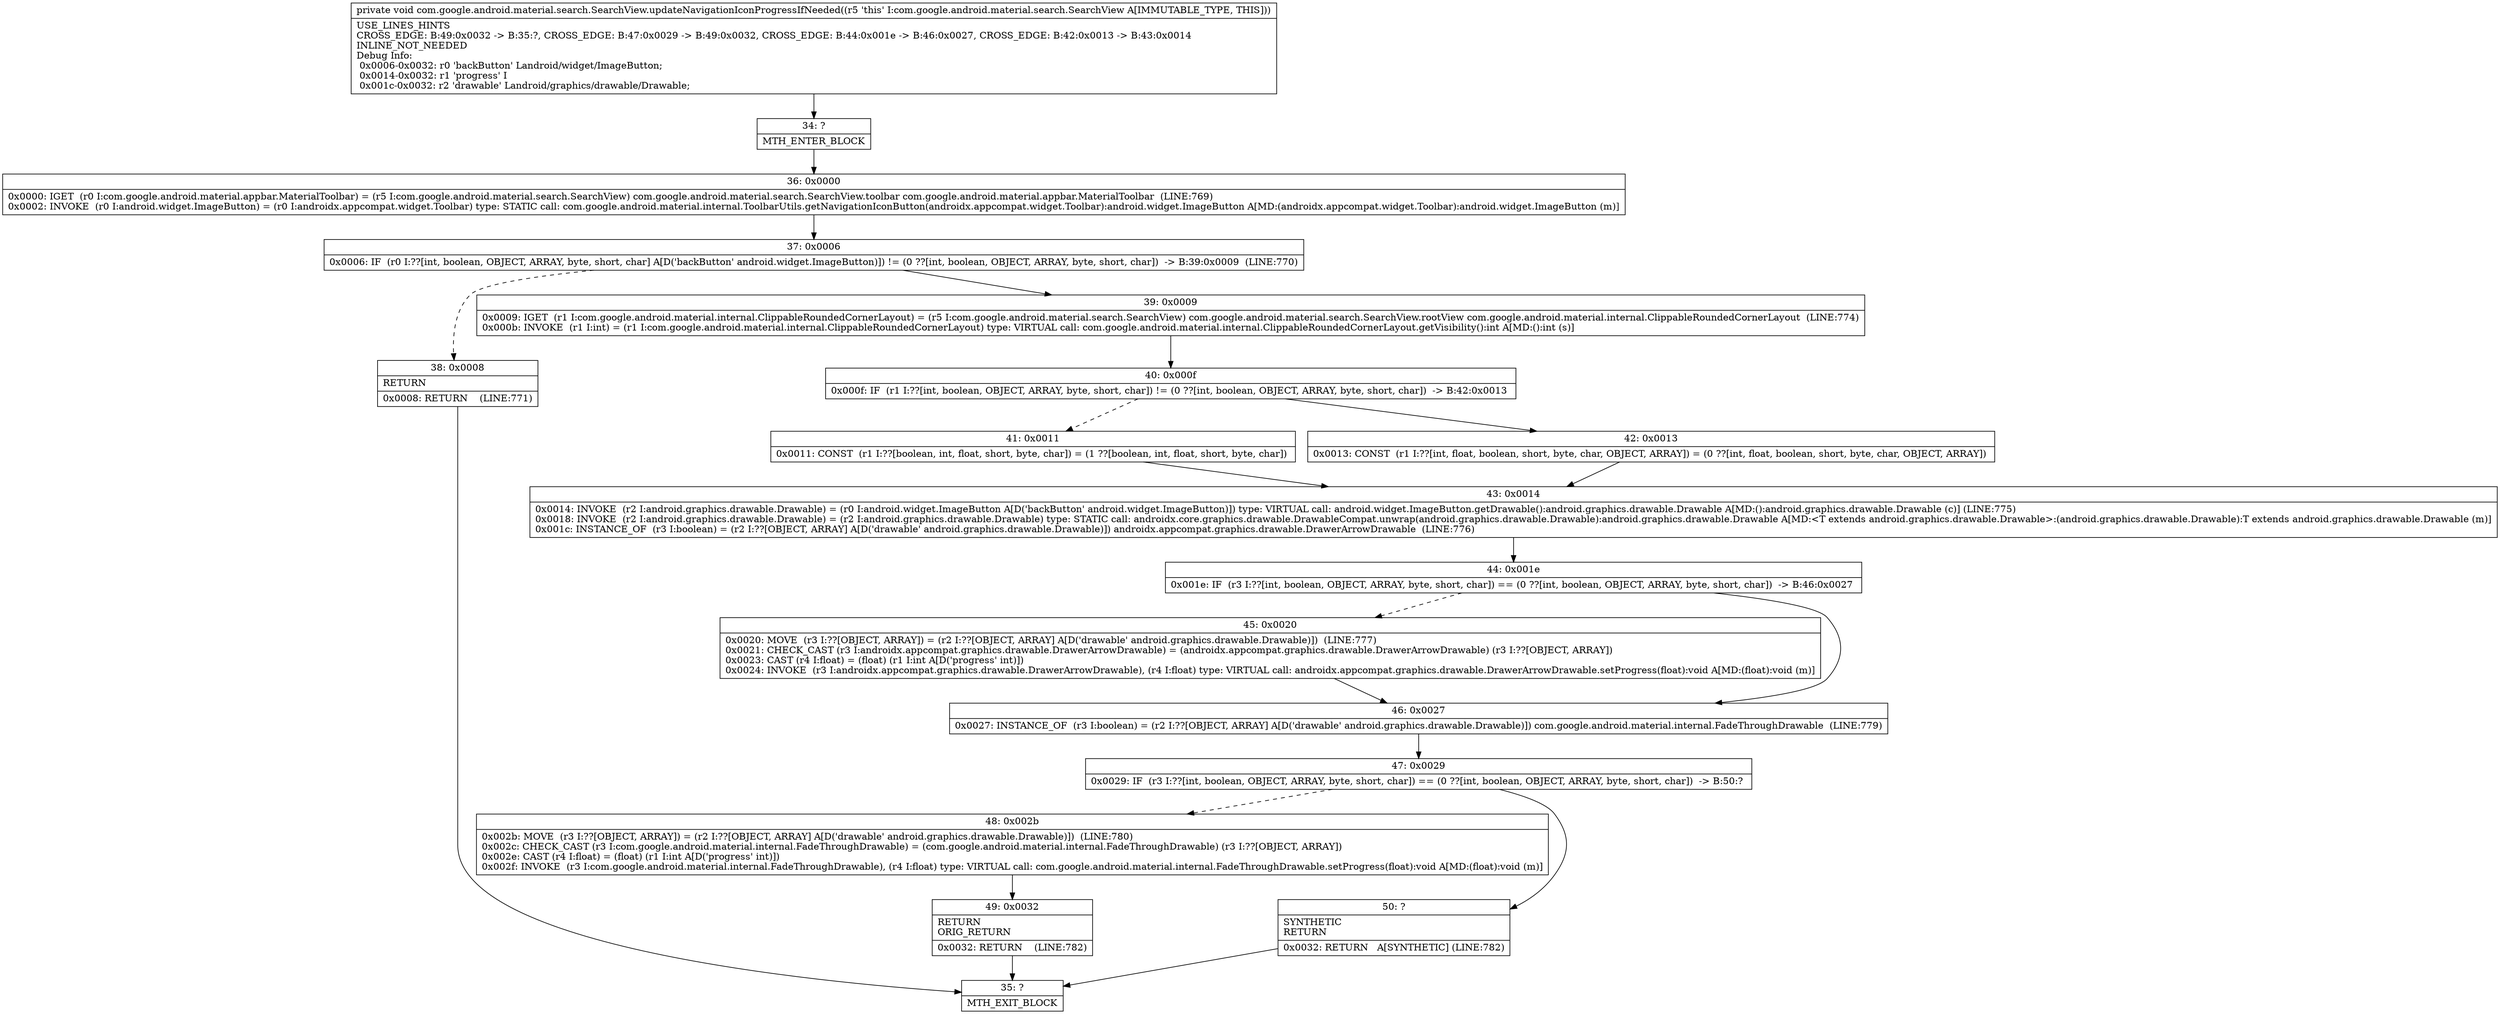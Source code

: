 digraph "CFG forcom.google.android.material.search.SearchView.updateNavigationIconProgressIfNeeded()V" {
Node_34 [shape=record,label="{34\:\ ?|MTH_ENTER_BLOCK\l}"];
Node_36 [shape=record,label="{36\:\ 0x0000|0x0000: IGET  (r0 I:com.google.android.material.appbar.MaterialToolbar) = (r5 I:com.google.android.material.search.SearchView) com.google.android.material.search.SearchView.toolbar com.google.android.material.appbar.MaterialToolbar  (LINE:769)\l0x0002: INVOKE  (r0 I:android.widget.ImageButton) = (r0 I:androidx.appcompat.widget.Toolbar) type: STATIC call: com.google.android.material.internal.ToolbarUtils.getNavigationIconButton(androidx.appcompat.widget.Toolbar):android.widget.ImageButton A[MD:(androidx.appcompat.widget.Toolbar):android.widget.ImageButton (m)]\l}"];
Node_37 [shape=record,label="{37\:\ 0x0006|0x0006: IF  (r0 I:??[int, boolean, OBJECT, ARRAY, byte, short, char] A[D('backButton' android.widget.ImageButton)]) != (0 ??[int, boolean, OBJECT, ARRAY, byte, short, char])  \-\> B:39:0x0009  (LINE:770)\l}"];
Node_38 [shape=record,label="{38\:\ 0x0008|RETURN\l|0x0008: RETURN    (LINE:771)\l}"];
Node_35 [shape=record,label="{35\:\ ?|MTH_EXIT_BLOCK\l}"];
Node_39 [shape=record,label="{39\:\ 0x0009|0x0009: IGET  (r1 I:com.google.android.material.internal.ClippableRoundedCornerLayout) = (r5 I:com.google.android.material.search.SearchView) com.google.android.material.search.SearchView.rootView com.google.android.material.internal.ClippableRoundedCornerLayout  (LINE:774)\l0x000b: INVOKE  (r1 I:int) = (r1 I:com.google.android.material.internal.ClippableRoundedCornerLayout) type: VIRTUAL call: com.google.android.material.internal.ClippableRoundedCornerLayout.getVisibility():int A[MD:():int (s)]\l}"];
Node_40 [shape=record,label="{40\:\ 0x000f|0x000f: IF  (r1 I:??[int, boolean, OBJECT, ARRAY, byte, short, char]) != (0 ??[int, boolean, OBJECT, ARRAY, byte, short, char])  \-\> B:42:0x0013 \l}"];
Node_41 [shape=record,label="{41\:\ 0x0011|0x0011: CONST  (r1 I:??[boolean, int, float, short, byte, char]) = (1 ??[boolean, int, float, short, byte, char]) \l}"];
Node_43 [shape=record,label="{43\:\ 0x0014|0x0014: INVOKE  (r2 I:android.graphics.drawable.Drawable) = (r0 I:android.widget.ImageButton A[D('backButton' android.widget.ImageButton)]) type: VIRTUAL call: android.widget.ImageButton.getDrawable():android.graphics.drawable.Drawable A[MD:():android.graphics.drawable.Drawable (c)] (LINE:775)\l0x0018: INVOKE  (r2 I:android.graphics.drawable.Drawable) = (r2 I:android.graphics.drawable.Drawable) type: STATIC call: androidx.core.graphics.drawable.DrawableCompat.unwrap(android.graphics.drawable.Drawable):android.graphics.drawable.Drawable A[MD:\<T extends android.graphics.drawable.Drawable\>:(android.graphics.drawable.Drawable):T extends android.graphics.drawable.Drawable (m)]\l0x001c: INSTANCE_OF  (r3 I:boolean) = (r2 I:??[OBJECT, ARRAY] A[D('drawable' android.graphics.drawable.Drawable)]) androidx.appcompat.graphics.drawable.DrawerArrowDrawable  (LINE:776)\l}"];
Node_44 [shape=record,label="{44\:\ 0x001e|0x001e: IF  (r3 I:??[int, boolean, OBJECT, ARRAY, byte, short, char]) == (0 ??[int, boolean, OBJECT, ARRAY, byte, short, char])  \-\> B:46:0x0027 \l}"];
Node_45 [shape=record,label="{45\:\ 0x0020|0x0020: MOVE  (r3 I:??[OBJECT, ARRAY]) = (r2 I:??[OBJECT, ARRAY] A[D('drawable' android.graphics.drawable.Drawable)])  (LINE:777)\l0x0021: CHECK_CAST (r3 I:androidx.appcompat.graphics.drawable.DrawerArrowDrawable) = (androidx.appcompat.graphics.drawable.DrawerArrowDrawable) (r3 I:??[OBJECT, ARRAY]) \l0x0023: CAST (r4 I:float) = (float) (r1 I:int A[D('progress' int)]) \l0x0024: INVOKE  (r3 I:androidx.appcompat.graphics.drawable.DrawerArrowDrawable), (r4 I:float) type: VIRTUAL call: androidx.appcompat.graphics.drawable.DrawerArrowDrawable.setProgress(float):void A[MD:(float):void (m)]\l}"];
Node_46 [shape=record,label="{46\:\ 0x0027|0x0027: INSTANCE_OF  (r3 I:boolean) = (r2 I:??[OBJECT, ARRAY] A[D('drawable' android.graphics.drawable.Drawable)]) com.google.android.material.internal.FadeThroughDrawable  (LINE:779)\l}"];
Node_47 [shape=record,label="{47\:\ 0x0029|0x0029: IF  (r3 I:??[int, boolean, OBJECT, ARRAY, byte, short, char]) == (0 ??[int, boolean, OBJECT, ARRAY, byte, short, char])  \-\> B:50:? \l}"];
Node_48 [shape=record,label="{48\:\ 0x002b|0x002b: MOVE  (r3 I:??[OBJECT, ARRAY]) = (r2 I:??[OBJECT, ARRAY] A[D('drawable' android.graphics.drawable.Drawable)])  (LINE:780)\l0x002c: CHECK_CAST (r3 I:com.google.android.material.internal.FadeThroughDrawable) = (com.google.android.material.internal.FadeThroughDrawable) (r3 I:??[OBJECT, ARRAY]) \l0x002e: CAST (r4 I:float) = (float) (r1 I:int A[D('progress' int)]) \l0x002f: INVOKE  (r3 I:com.google.android.material.internal.FadeThroughDrawable), (r4 I:float) type: VIRTUAL call: com.google.android.material.internal.FadeThroughDrawable.setProgress(float):void A[MD:(float):void (m)]\l}"];
Node_49 [shape=record,label="{49\:\ 0x0032|RETURN\lORIG_RETURN\l|0x0032: RETURN    (LINE:782)\l}"];
Node_50 [shape=record,label="{50\:\ ?|SYNTHETIC\lRETURN\l|0x0032: RETURN   A[SYNTHETIC] (LINE:782)\l}"];
Node_42 [shape=record,label="{42\:\ 0x0013|0x0013: CONST  (r1 I:??[int, float, boolean, short, byte, char, OBJECT, ARRAY]) = (0 ??[int, float, boolean, short, byte, char, OBJECT, ARRAY]) \l}"];
MethodNode[shape=record,label="{private void com.google.android.material.search.SearchView.updateNavigationIconProgressIfNeeded((r5 'this' I:com.google.android.material.search.SearchView A[IMMUTABLE_TYPE, THIS]))  | USE_LINES_HINTS\lCROSS_EDGE: B:49:0x0032 \-\> B:35:?, CROSS_EDGE: B:47:0x0029 \-\> B:49:0x0032, CROSS_EDGE: B:44:0x001e \-\> B:46:0x0027, CROSS_EDGE: B:42:0x0013 \-\> B:43:0x0014\lINLINE_NOT_NEEDED\lDebug Info:\l  0x0006\-0x0032: r0 'backButton' Landroid\/widget\/ImageButton;\l  0x0014\-0x0032: r1 'progress' I\l  0x001c\-0x0032: r2 'drawable' Landroid\/graphics\/drawable\/Drawable;\l}"];
MethodNode -> Node_34;Node_34 -> Node_36;
Node_36 -> Node_37;
Node_37 -> Node_38[style=dashed];
Node_37 -> Node_39;
Node_38 -> Node_35;
Node_39 -> Node_40;
Node_40 -> Node_41[style=dashed];
Node_40 -> Node_42;
Node_41 -> Node_43;
Node_43 -> Node_44;
Node_44 -> Node_45[style=dashed];
Node_44 -> Node_46;
Node_45 -> Node_46;
Node_46 -> Node_47;
Node_47 -> Node_48[style=dashed];
Node_47 -> Node_50;
Node_48 -> Node_49;
Node_49 -> Node_35;
Node_50 -> Node_35;
Node_42 -> Node_43;
}

